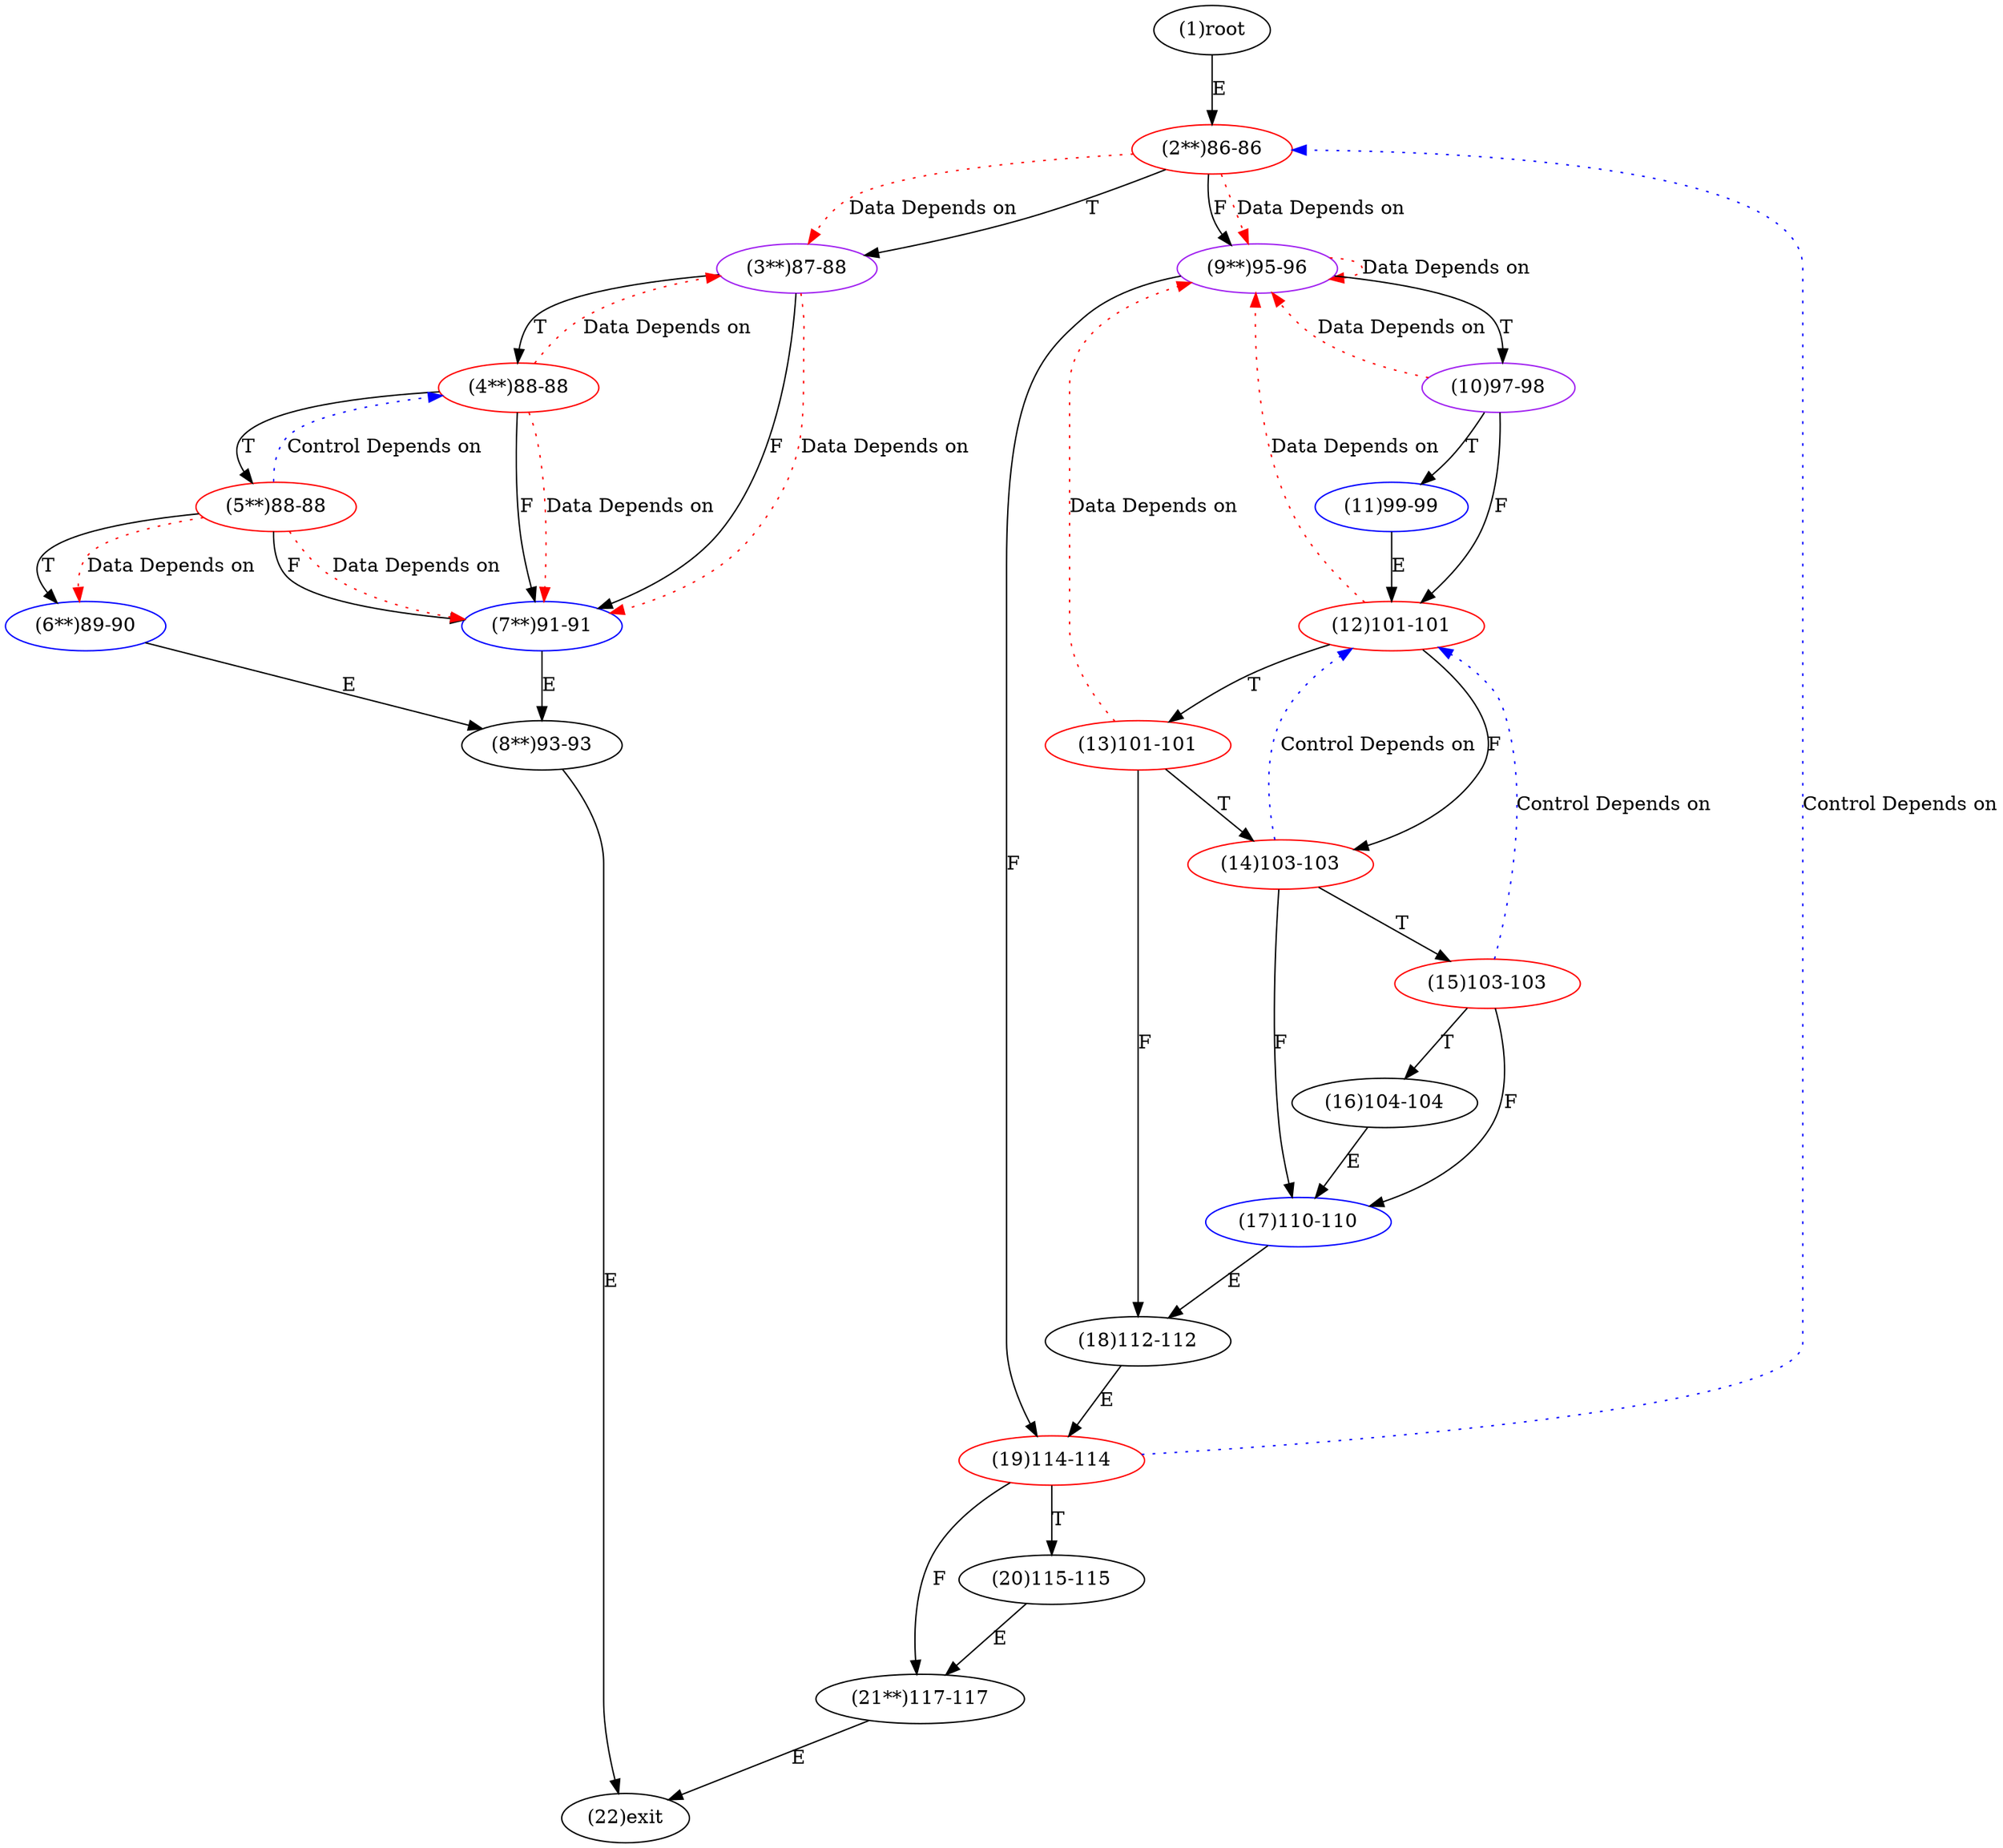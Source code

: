 digraph "" { 
1[ label="(1)root"];
2[ label="(2**)86-86",color=red];
3[ label="(3**)87-88",color=purple];
4[ label="(4**)88-88",color=red];
5[ label="(5**)88-88",color=red];
6[ label="(6**)89-90",color=blue];
7[ label="(7**)91-91",color=blue];
8[ label="(8**)93-93"];
9[ label="(9**)95-96",color=purple];
10[ label="(10)97-98",color=purple];
11[ label="(11)99-99",color=blue];
12[ label="(12)101-101",color=red];
13[ label="(13)101-101",color=red];
14[ label="(14)103-103",color=red];
15[ label="(15)103-103",color=red];
17[ label="(17)110-110",color=blue];
16[ label="(16)104-104"];
19[ label="(19)114-114",color=red];
18[ label="(18)112-112"];
21[ label="(21**)117-117"];
20[ label="(20)115-115"];
22[ label="(22)exit"];
1->2[ label="E"];
2->9[ label="F"];
2->3[ label="T"];
3->7[ label="F"];
3->4[ label="T"];
4->7[ label="F"];
4->5[ label="T"];
5->7[ label="F"];
5->6[ label="T"];
6->8[ label="E"];
7->8[ label="E"];
8->22[ label="E"];
9->19[ label="F"];
9->10[ label="T"];
10->12[ label="F"];
10->11[ label="T"];
11->12[ label="E"];
12->14[ label="F"];
12->13[ label="T"];
13->18[ label="F"];
13->14[ label="T"];
14->17[ label="F"];
14->15[ label="T"];
15->17[ label="F"];
15->16[ label="T"];
16->17[ label="E"];
17->18[ label="E"];
18->19[ label="E"];
19->21[ label="F"];
19->20[ label="T"];
20->21[ label="E"];
21->22[ label="E"];
2->3[ color="red" label="Data Depends on" style = dotted ];
2->9[ color="red" label="Data Depends on" style = dotted ];
3->7[ color="red" label="Data Depends on" style = dotted ];
4->7[ color="red" label="Data Depends on" style = dotted ];
4->3[ color="red" label="Data Depends on" style = dotted ];
5->4[ color="blue" label="Control Depends on" style = dotted ];
5->7[ color="red" label="Data Depends on" style = dotted ];
5->6[ color="red" label="Data Depends on" style = dotted ];
9->9[ color="red" label="Data Depends on" style = dotted ];
10->9[ color="red" label="Data Depends on" style = dotted ];
12->9[ color="red" label="Data Depends on" style = dotted ];
13->9[ color="red" label="Data Depends on" style = dotted ];
14->12[ color="blue" label="Control Depends on" style = dotted ];
15->12[ color="blue" label="Control Depends on" style = dotted ];
19->2[ color="blue" label="Control Depends on" style = dotted ];
}